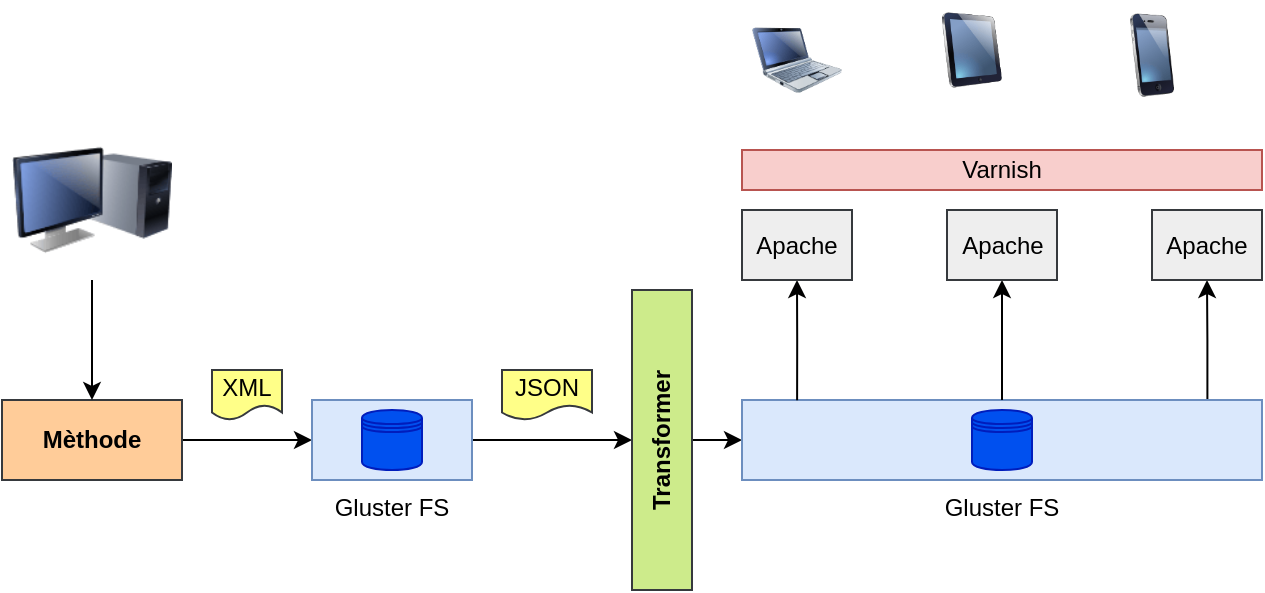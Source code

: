 <mxfile version="11.3.0" type="github" pages="2"><diagram id="9gjvxB7gPy226W7t_-wQ" name="MethodeToApps"><mxGraphModel dx="1024" dy="534" grid="1" gridSize="10" guides="1" tooltips="1" connect="1" arrows="1" fold="1" page="1" pageScale="1" pageWidth="827" pageHeight="1169" math="0" shadow="0"><root><mxCell id="0"/><mxCell id="1" parent="0"/><mxCell id="BN8xWlhGkEdEaaF4pMu0-30" style="edgeStyle=orthogonalEdgeStyle;rounded=0;orthogonalLoop=1;jettySize=auto;html=1;exitX=0.895;exitY=0.023;exitDx=0;exitDy=0;entryX=0.5;entryY=1;entryDx=0;entryDy=0;exitPerimeter=0;" parent="1" source="BN8xWlhGkEdEaaF4pMu0-13" target="BN8xWlhGkEdEaaF4pMu0-19" edge="1"><mxGeometry relative="1" as="geometry"/></mxCell><mxCell id="BN8xWlhGkEdEaaF4pMu0-6" style="edgeStyle=orthogonalEdgeStyle;rounded=0;orthogonalLoop=1;jettySize=auto;html=1;exitX=1;exitY=0.5;exitDx=0;exitDy=0;entryX=0;entryY=0.5;entryDx=0;entryDy=0;" parent="1" source="BN8xWlhGkEdEaaF4pMu0-1" target="BN8xWlhGkEdEaaF4pMu0-4" edge="1"><mxGeometry relative="1" as="geometry"/></mxCell><mxCell id="BN8xWlhGkEdEaaF4pMu0-1" value="Mèthode" style="rounded=0;whiteSpace=wrap;html=1;fillColor=#ffcc99;strokeColor=#36393d;fontStyle=1" parent="1" vertex="1"><mxGeometry x="115" y="335" width="90" height="40" as="geometry"/></mxCell><mxCell id="BN8xWlhGkEdEaaF4pMu0-3" style="edgeStyle=orthogonalEdgeStyle;rounded=0;orthogonalLoop=1;jettySize=auto;html=1;entryX=0.5;entryY=0;entryDx=0;entryDy=0;" parent="1" source="BN8xWlhGkEdEaaF4pMu0-2" target="BN8xWlhGkEdEaaF4pMu0-1" edge="1"><mxGeometry relative="1" as="geometry"/></mxCell><mxCell id="BN8xWlhGkEdEaaF4pMu0-2" value="" style="image;html=1;labelBackgroundColor=#ffffff;image=img/lib/clip_art/computers/Monitor_Tower_128x128.png" parent="1" vertex="1"><mxGeometry x="120" y="195" width="80" height="80" as="geometry"/></mxCell><mxCell id="BN8xWlhGkEdEaaF4pMu0-11" style="edgeStyle=orthogonalEdgeStyle;rounded=0;orthogonalLoop=1;jettySize=auto;html=1;exitX=1;exitY=0.5;exitDx=0;exitDy=0;entryX=0;entryY=0.5;entryDx=0;entryDy=0;" parent="1" source="BN8xWlhGkEdEaaF4pMu0-4" target="BN8xWlhGkEdEaaF4pMu0-9" edge="1"><mxGeometry relative="1" as="geometry"/></mxCell><mxCell id="BN8xWlhGkEdEaaF4pMu0-4" value="Gluster FS" style="rounded=0;whiteSpace=wrap;html=1;fillColor=#dae8fc;strokeColor=#6c8ebf;labelPosition=center;verticalLabelPosition=bottom;align=center;verticalAlign=top;" parent="1" vertex="1"><mxGeometry x="270" y="335" width="80" height="40" as="geometry"/></mxCell><mxCell id="BN8xWlhGkEdEaaF4pMu0-7" value="" style="shape=datastore;whiteSpace=wrap;html=1;fillColor=#0050ef;strokeColor=#001DBC;fontColor=#ffffff;" parent="1" vertex="1"><mxGeometry x="295" y="340" width="30" height="30" as="geometry"/></mxCell><mxCell id="BN8xWlhGkEdEaaF4pMu0-8" value="XML" style="shape=document;whiteSpace=wrap;html=1;boundedLbl=1;fillColor=#ffff88;strokeColor=#36393d;" parent="1" vertex="1"><mxGeometry x="220" y="320" width="35" height="25" as="geometry"/></mxCell><mxCell id="BN8xWlhGkEdEaaF4pMu0-15" style="edgeStyle=orthogonalEdgeStyle;rounded=0;orthogonalLoop=1;jettySize=auto;html=1;exitX=1;exitY=0.5;exitDx=0;exitDy=0;entryX=0;entryY=0.5;entryDx=0;entryDy=0;" parent="1" source="BN8xWlhGkEdEaaF4pMu0-9" target="BN8xWlhGkEdEaaF4pMu0-13" edge="1"><mxGeometry relative="1" as="geometry"/></mxCell><mxCell id="BN8xWlhGkEdEaaF4pMu0-9" value="Transformer" style="rounded=0;whiteSpace=wrap;html=1;direction=east;rotation=0;horizontal=0;fillColor=#cdeb8b;strokeColor=#36393d;fontStyle=1" parent="1" vertex="1"><mxGeometry x="430" y="280" width="30" height="150" as="geometry"/></mxCell><mxCell id="BN8xWlhGkEdEaaF4pMu0-13" value="Gluster FS" style="rounded=0;whiteSpace=wrap;html=1;fillColor=#dae8fc;strokeColor=#6c8ebf;labelPosition=center;verticalLabelPosition=bottom;align=center;verticalAlign=top;" parent="1" vertex="1"><mxGeometry x="485" y="335" width="260" height="40" as="geometry"/></mxCell><mxCell id="BN8xWlhGkEdEaaF4pMu0-14" value="" style="shape=datastore;whiteSpace=wrap;html=1;fillColor=#0050ef;strokeColor=#001DBC;fontColor=#ffffff;" parent="1" vertex="1"><mxGeometry x="600" y="340" width="30" height="30" as="geometry"/></mxCell><mxCell id="BN8xWlhGkEdEaaF4pMu0-16" value="Varnish" style="rounded=0;whiteSpace=wrap;html=1;fillColor=#f8cecc;strokeColor=#b85450;" parent="1" vertex="1"><mxGeometry x="485" y="210" width="260" height="20" as="geometry"/></mxCell><mxCell id="BN8xWlhGkEdEaaF4pMu0-29" style="edgeStyle=orthogonalEdgeStyle;rounded=0;orthogonalLoop=1;jettySize=auto;html=1;exitX=0.106;exitY=0.003;exitDx=0;exitDy=0;entryX=0.5;entryY=1;entryDx=0;entryDy=0;exitPerimeter=0;" parent="1" source="BN8xWlhGkEdEaaF4pMu0-13" target="BN8xWlhGkEdEaaF4pMu0-17" edge="1"><mxGeometry relative="1" as="geometry"/></mxCell><mxCell id="BN8xWlhGkEdEaaF4pMu0-17" value="Apache" style="rounded=0;whiteSpace=wrap;html=1;fillColor=#eeeeee;strokeColor=#36393d;" parent="1" vertex="1"><mxGeometry x="485" y="240" width="55" height="35" as="geometry"/></mxCell><mxCell id="BN8xWlhGkEdEaaF4pMu0-22" style="edgeStyle=orthogonalEdgeStyle;rounded=0;orthogonalLoop=1;jettySize=auto;html=1;exitX=0.5;exitY=0;exitDx=0;exitDy=0;entryX=0.5;entryY=1;entryDx=0;entryDy=0;" parent="1" source="BN8xWlhGkEdEaaF4pMu0-13" target="BN8xWlhGkEdEaaF4pMu0-18" edge="1"><mxGeometry relative="1" as="geometry"/></mxCell><mxCell id="BN8xWlhGkEdEaaF4pMu0-18" value="Apache" style="rounded=0;whiteSpace=wrap;html=1;fillColor=#eeeeee;strokeColor=#36393d;" parent="1" vertex="1"><mxGeometry x="587.5" y="240" width="55" height="35" as="geometry"/></mxCell><mxCell id="BN8xWlhGkEdEaaF4pMu0-19" value="Apache" style="rounded=0;whiteSpace=wrap;html=1;fillColor=#eeeeee;strokeColor=#36393d;" parent="1" vertex="1"><mxGeometry x="690" y="240" width="55" height="35" as="geometry"/></mxCell><mxCell id="BN8xWlhGkEdEaaF4pMu0-26" value="JSON" style="shape=document;whiteSpace=wrap;html=1;boundedLbl=1;fillColor=#ffff88;strokeColor=#36393d;" parent="1" vertex="1"><mxGeometry x="365" y="320" width="45" height="25" as="geometry"/></mxCell><mxCell id="BN8xWlhGkEdEaaF4pMu0-31" value="" style="image;html=1;labelBackgroundColor=#ffffff;image=img/lib/clip_art/computers/Netbook_128x128.png;align=left;" parent="1" vertex="1"><mxGeometry x="490" y="140" width="45" height="50" as="geometry"/></mxCell><mxCell id="BN8xWlhGkEdEaaF4pMu0-32" value="" style="image;html=1;labelBackgroundColor=#ffffff;image=img/lib/clip_art/computers/iPad_128x128.png;align=left;" parent="1" vertex="1"><mxGeometry x="585" y="135" width="30" height="50" as="geometry"/></mxCell><mxCell id="BN8xWlhGkEdEaaF4pMu0-33" value="" style="image;html=1;labelBackgroundColor=#ffffff;image=img/lib/clip_art/telecommunication/iPhone_128x128.png;align=left;" parent="1" vertex="1"><mxGeometry x="679" y="140" width="22" height="45" as="geometry"/></mxCell></root></mxGraphModel></diagram><diagram id="aw_HUmpRcanghRdUYuAq" name="Page-2"><mxGraphModel dx="1024" dy="485" grid="1" gridSize="10" guides="1" tooltips="1" connect="1" arrows="1" fold="1" page="1" pageScale="1" pageWidth="827" pageHeight="1169" math="0" shadow="0"><root><mxCell id="AyUTPCfiFe_2un4I3mwV-0"/><mxCell id="AyUTPCfiFe_2un4I3mwV-1" parent="AyUTPCfiFe_2un4I3mwV-0"/><mxCell id="jy-DVZzkLPqgsDYd58mq-1" style="edgeStyle=orthogonalEdgeStyle;rounded=0;orthogonalLoop=1;jettySize=auto;html=1;exitX=1;exitY=0.5;exitDx=0;exitDy=0;entryX=0;entryY=0.5;entryDx=0;entryDy=0;" edge="1" parent="AyUTPCfiFe_2un4I3mwV-1" source="jy-DVZzkLPqgsDYd58mq-2" target="jy-DVZzkLPqgsDYd58mq-6"><mxGeometry relative="1" as="geometry"/></mxCell><mxCell id="jy-DVZzkLPqgsDYd58mq-2" value="Mèthode" style="rounded=0;whiteSpace=wrap;html=1;fillColor=#ffcc99;strokeColor=#36393d;fontStyle=1" vertex="1" parent="AyUTPCfiFe_2un4I3mwV-1"><mxGeometry x="115" y="335" width="90" height="40" as="geometry"/></mxCell><mxCell id="jy-DVZzkLPqgsDYd58mq-3" style="edgeStyle=orthogonalEdgeStyle;rounded=0;orthogonalLoop=1;jettySize=auto;html=1;entryX=0.5;entryY=0;entryDx=0;entryDy=0;" edge="1" parent="AyUTPCfiFe_2un4I3mwV-1" source="jy-DVZzkLPqgsDYd58mq-4" target="jy-DVZzkLPqgsDYd58mq-2"><mxGeometry relative="1" as="geometry"/></mxCell><mxCell id="jy-DVZzkLPqgsDYd58mq-4" value="" style="image;html=1;labelBackgroundColor=#ffffff;image=img/lib/clip_art/computers/Monitor_Tower_128x128.png" vertex="1" parent="AyUTPCfiFe_2un4I3mwV-1"><mxGeometry x="120" y="195" width="80" height="80" as="geometry"/></mxCell><mxCell id="jy-DVZzkLPqgsDYd58mq-5" value="Polling" style="edgeStyle=orthogonalEdgeStyle;rounded=0;orthogonalLoop=1;jettySize=auto;html=1;exitX=1;exitY=0.5;exitDx=0;exitDy=0;entryX=0;entryY=0.5;entryDx=0;entryDy=0;verticalAlign=top;" edge="1" parent="AyUTPCfiFe_2un4I3mwV-1" source="jy-DVZzkLPqgsDYd58mq-6" target="jy-DVZzkLPqgsDYd58mq-10"><mxGeometry relative="1" as="geometry"/></mxCell><mxCell id="jy-DVZzkLPqgsDYd58mq-6" value="Gluster FS" style="rounded=0;whiteSpace=wrap;html=1;fillColor=#dae8fc;strokeColor=#6c8ebf;labelPosition=center;verticalLabelPosition=bottom;align=center;verticalAlign=top;" vertex="1" parent="AyUTPCfiFe_2un4I3mwV-1"><mxGeometry x="270" y="335" width="80" height="40" as="geometry"/></mxCell><mxCell id="jy-DVZzkLPqgsDYd58mq-7" value="" style="shape=datastore;whiteSpace=wrap;html=1;fillColor=#0050ef;strokeColor=#001DBC;fontColor=#ffffff;" vertex="1" parent="AyUTPCfiFe_2un4I3mwV-1"><mxGeometry x="295" y="340" width="30" height="30" as="geometry"/></mxCell><mxCell id="jy-DVZzkLPqgsDYd58mq-8" value="XML" style="shape=document;whiteSpace=wrap;html=1;boundedLbl=1;fillColor=#ffff88;strokeColor=#36393d;" vertex="1" parent="AyUTPCfiFe_2un4I3mwV-1"><mxGeometry x="220" y="320" width="35" height="25" as="geometry"/></mxCell><mxCell id="jy-DVZzkLPqgsDYd58mq-26" style="edgeStyle=orthogonalEdgeStyle;rounded=0;orthogonalLoop=1;jettySize=auto;html=1;exitX=1;exitY=0.5;exitDx=0;exitDy=0;entryX=0;entryY=0.5;entryDx=0;entryDy=0;" edge="1" parent="AyUTPCfiFe_2un4I3mwV-1" source="jy-DVZzkLPqgsDYd58mq-10" target="jy-DVZzkLPqgsDYd58mq-11"><mxGeometry relative="1" as="geometry"/></mxCell><mxCell id="jy-DVZzkLPqgsDYd58mq-10" value="Indexer" style="rounded=0;whiteSpace=wrap;html=1;direction=east;rotation=0;horizontal=1;fillColor=#cdeb8b;strokeColor=#36393d;fontStyle=1" vertex="1" parent="AyUTPCfiFe_2un4I3mwV-1"><mxGeometry x="412.5" y="330" width="70" height="50" as="geometry"/></mxCell><mxCell id="jy-DVZzkLPqgsDYd58mq-11" value="SOLR" style="rounded=0;whiteSpace=wrap;html=1;fillColor=#76608a;strokeColor=#432D57;labelPosition=center;verticalLabelPosition=middle;align=center;verticalAlign=middle;fontColor=#ffffff;fontStyle=1" vertex="1" parent="AyUTPCfiFe_2un4I3mwV-1"><mxGeometry x="528" y="322.5" width="133" height="65" as="geometry"/></mxCell><mxCell id="jy-DVZzkLPqgsDYd58mq-27" style="edgeStyle=orthogonalEdgeStyle;rounded=0;orthogonalLoop=1;jettySize=auto;html=1;exitX=0.5;exitY=0;exitDx=0;exitDy=0;entryX=0.5;entryY=1;entryDx=0;entryDy=0;" edge="1" parent="AyUTPCfiFe_2un4I3mwV-1" source="jy-DVZzkLPqgsDYd58mq-21" target="jy-DVZzkLPqgsDYd58mq-11"><mxGeometry relative="1" as="geometry"/></mxCell><mxCell id="jy-DVZzkLPqgsDYd58mq-21" value="Wordpress" style="rounded=0;whiteSpace=wrap;html=1;fillColor=#ffcc99;strokeColor=#36393d;fontStyle=1" vertex="1" parent="AyUTPCfiFe_2un4I3mwV-1"><mxGeometry x="549.5" y="440" width="90" height="40" as="geometry"/></mxCell><mxCell id="jy-DVZzkLPqgsDYd58mq-30" style="edgeStyle=orthogonalEdgeStyle;rounded=0;orthogonalLoop=1;jettySize=auto;html=1;exitX=0.5;exitY=1;exitDx=0;exitDy=0;entryX=0.5;entryY=0;entryDx=0;entryDy=0;" edge="1" parent="AyUTPCfiFe_2un4I3mwV-1" source="jy-DVZzkLPqgsDYd58mq-29" target="jy-DVZzkLPqgsDYd58mq-10"><mxGeometry relative="1" as="geometry"/></mxCell><mxCell id="jy-DVZzkLPqgsDYd58mq-29" value="Entity Extraction" style="rounded=0;whiteSpace=wrap;html=1;direction=east;rotation=0;horizontal=1;fillColor=#cdeb8b;strokeColor=#36393d;fontStyle=1" vertex="1" parent="AyUTPCfiFe_2un4I3mwV-1"><mxGeometry x="426.5" y="249" width="70" height="50" as="geometry"/></mxCell></root></mxGraphModel></diagram></mxfile>